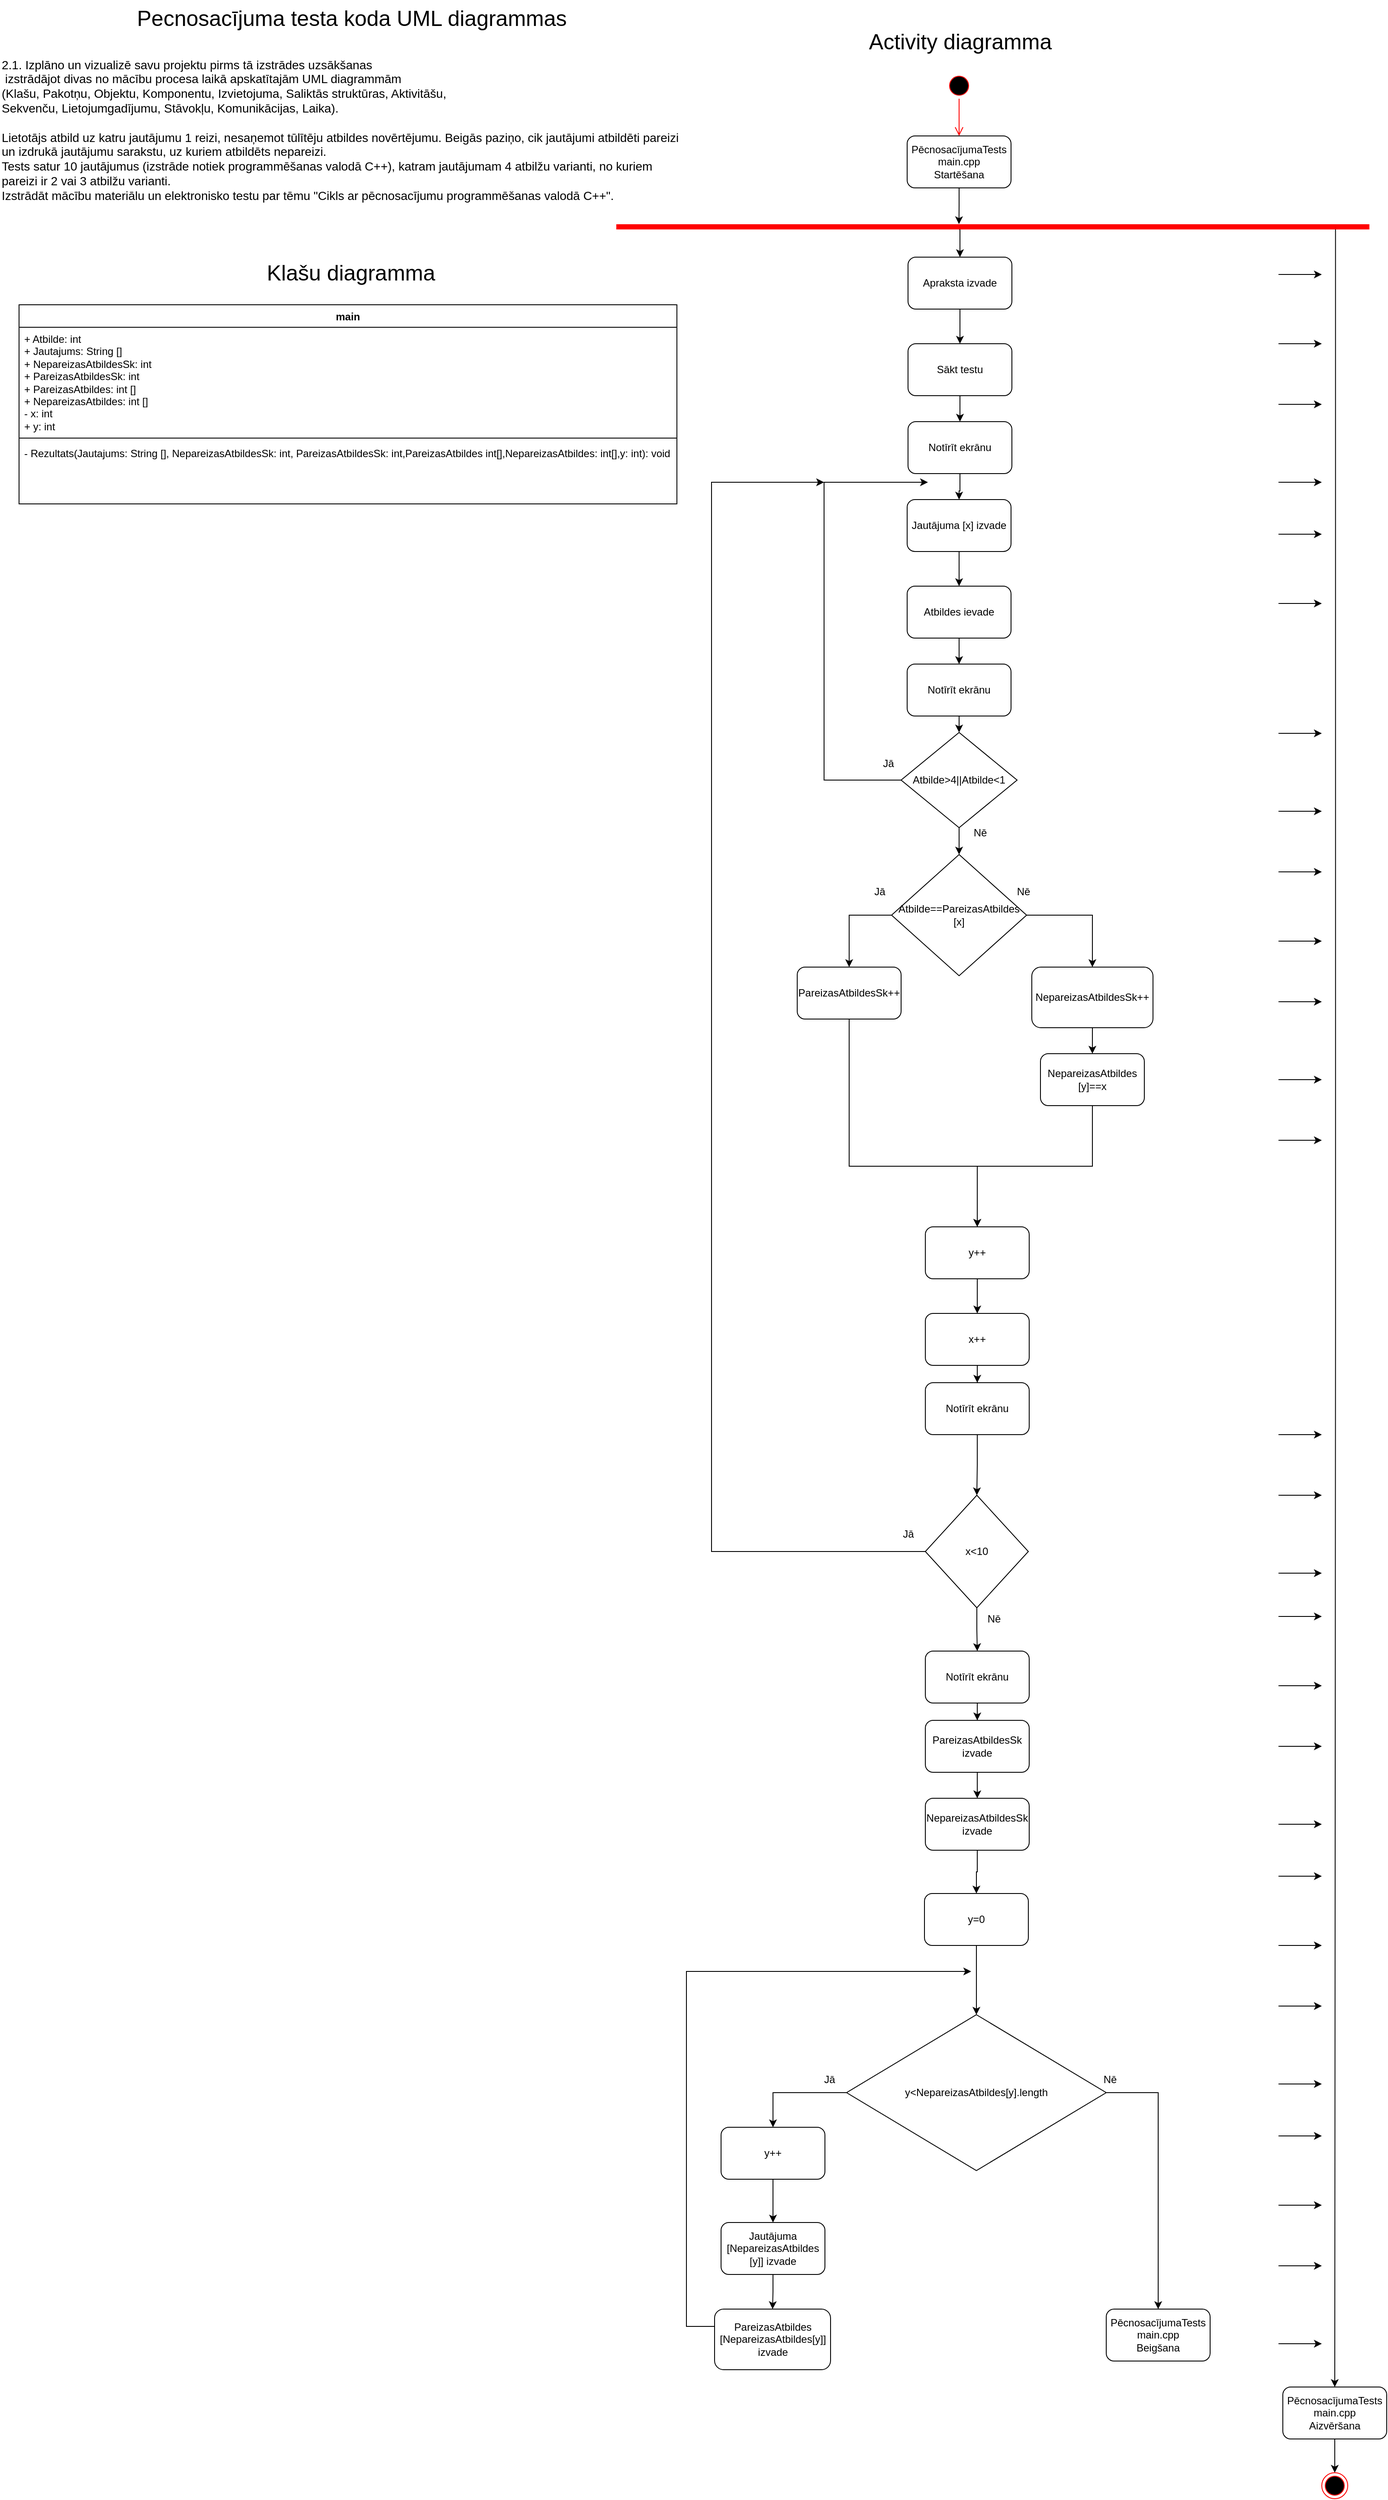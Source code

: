 <mxfile version="21.3.8" type="device">
  <diagram name="Page-1" id="2eoWKdK1u0_-MyD_fxD5">
    <mxGraphModel dx="1046" dy="865" grid="1" gridSize="10" guides="1" tooltips="1" connect="1" arrows="1" fold="1" page="1" pageScale="1" pageWidth="827" pageHeight="1169" math="0" shadow="0">
      <root>
        <mxCell id="0" />
        <mxCell id="1" parent="0" />
        <mxCell id="gDdEkOJ7wqpKF4ZCGXuV-1" value="&lt;font style=&quot;font-size: 25px;&quot;&gt;Pecnosacījuma testa koda UML diagrammas&lt;/font&gt;" style="text;html=1;align=center;verticalAlign=middle;resizable=0;points=[];autosize=1;strokeColor=none;fillColor=none;" parent="1" vertex="1">
          <mxGeometry x="154" y="13" width="520" height="40" as="geometry" />
        </mxCell>
        <mxCell id="gDdEkOJ7wqpKF4ZCGXuV-8" value="&lt;font style=&quot;font-size: 14px;&quot;&gt;2.1. Izplāno un vizualizē savu projektu pirms tā izstrādes uzsākšanas&lt;br&gt;&amp;nbsp;izstrādājot divas no mācību procesa laikā apskatītajām UML diagrammām &lt;br&gt;&lt;/font&gt;&lt;div style=&quot;font-size: 14px;&quot;&gt;&lt;span style=&quot;background-color: initial;&quot;&gt;&lt;font style=&quot;font-size: 14px;&quot;&gt;(Klašu, Pakotņu, Objektu, Komponentu, Izvietojuma, Saliktās struktūras, Aktivitāšu,&lt;/font&gt;&lt;/span&gt;&lt;/div&gt;&lt;font style=&quot;font-size: 14px;&quot;&gt;&lt;font style=&quot;font-size: 14px;&quot;&gt;Sekvenču, Lietojumgadījumu, Stāvokļu, Komunikācijas, Laika).&lt;br&gt;&lt;/font&gt;&lt;span style=&quot;font-variant-numeric: normal; font-variant-east-asian: normal; font-variant-alternates: normal; vertical-align: baseline;&quot;&gt;&lt;br&gt;Lietotājs atbild uz katru jautājumu 1 reizi, nesaņemot tūlītēju atbildes novērtējumu. Beigās paziņo, cik jautājumi atbildēti pareizi &lt;br&gt;un izdrukā jautājumu sarakstu, uz kuriem atbildēts nepareizi.&lt;br&gt;&lt;/span&gt;&lt;span style=&quot;font-variant-numeric: normal; font-variant-east-asian: normal; font-variant-alternates: normal; vertical-align: baseline;&quot;&gt;Tests satur 10 jautājumus (&lt;/span&gt;&lt;span style=&quot;font-variant-numeric: normal; font-variant-east-asian: normal; font-variant-alternates: normal; vertical-align: baseline;&quot;&gt;izstrāde notiek programmēšanas valodā C++&lt;/span&gt;&lt;span style=&quot;font-variant-numeric: normal; font-variant-east-asian: normal; font-variant-alternates: normal; vertical-align: baseline;&quot;&gt;), katram jautājumam 4 atbilžu varianti, no kuriem&lt;br&gt;pareizi ir 2 vai 3 atbilžu varianti.&lt;br&gt;&lt;/span&gt;&lt;span style=&quot;font-variant-numeric: normal; font-variant-east-asian: normal; font-variant-alternates: normal; vertical-align: baseline;&quot;&gt;Izstrādāt mācību materiālu un elektronisko testu par tēmu &lt;/span&gt;&lt;span style=&quot;font-variant-numeric: normal; font-variant-east-asian: normal; font-variant-alternates: normal; vertical-align: baseline;&quot;&gt;&quot;Cikls ar pēcnosacījumu programmēšanas valodā C++&quot;&lt;/span&gt;&lt;span style=&quot;font-variant-numeric: normal; font-variant-east-asian: normal; font-variant-alternates: normal; vertical-align: baseline;&quot;&gt;.&lt;/span&gt;&lt;font style=&quot;font-size: 14px;&quot;&gt;&lt;p style=&quot;&quot;&gt;&lt;/p&gt;&lt;span style=&quot;&quot; id=&quot;docs-internal-guid-f3b31d3f-7fff-7fa1-d7c9-b5822b966a4c&quot;&gt;&lt;/span&gt;&lt;/font&gt;&lt;/font&gt;" style="text;html=1;align=left;verticalAlign=middle;resizable=0;points=[];autosize=1;strokeColor=none;fillColor=none;" parent="1" vertex="1">
          <mxGeometry x="8" y="70" width="810" height="200" as="geometry" />
        </mxCell>
        <mxCell id="EPJfToF9s4aTxL4ATbzc-3" value="main" style="swimlane;fontStyle=1;align=center;verticalAlign=top;childLayout=stackLayout;horizontal=1;startSize=26;horizontalStack=0;resizeParent=1;resizeParentMax=0;resizeLast=0;collapsible=1;marginBottom=0;whiteSpace=wrap;html=1;" parent="1" vertex="1">
          <mxGeometry x="30" y="364.95" width="760" height="230" as="geometry" />
        </mxCell>
        <mxCell id="EPJfToF9s4aTxL4ATbzc-4" value="+ Atbilde: int&lt;br&gt;+ Jautajums: String []&lt;br&gt;+ NepareizasAtbildesSk: int&lt;br&gt;+ PareizasAtbildesSk: int&lt;br&gt;+ PareizasAtbildes: int []&lt;br&gt;+ NepareizasAtbildes: int []&lt;br&gt;- x: int&lt;br&gt;+ y: int" style="text;strokeColor=none;fillColor=none;align=left;verticalAlign=top;spacingLeft=4;spacingRight=4;overflow=hidden;rotatable=0;points=[[0,0.5],[1,0.5]];portConstraint=eastwest;whiteSpace=wrap;html=1;" parent="EPJfToF9s4aTxL4ATbzc-3" vertex="1">
          <mxGeometry y="26" width="760" height="124" as="geometry" />
        </mxCell>
        <mxCell id="EPJfToF9s4aTxL4ATbzc-5" value="" style="line;strokeWidth=1;fillColor=none;align=left;verticalAlign=middle;spacingTop=-1;spacingLeft=3;spacingRight=3;rotatable=0;labelPosition=right;points=[];portConstraint=eastwest;strokeColor=inherit;" parent="EPJfToF9s4aTxL4ATbzc-3" vertex="1">
          <mxGeometry y="150" width="760" height="8" as="geometry" />
        </mxCell>
        <mxCell id="EPJfToF9s4aTxL4ATbzc-6" value="- Rezultats(Jautajums: String [], NepareizasAtbildesSk: int, PareizasAtbildesSk: int,PareizasAtbildes int[],NepareizasAtbildes: int[],y: int): void" style="text;strokeColor=none;fillColor=none;align=left;verticalAlign=top;spacingLeft=4;spacingRight=4;overflow=hidden;rotatable=0;points=[[0,0.5],[1,0.5]];portConstraint=eastwest;whiteSpace=wrap;html=1;" parent="EPJfToF9s4aTxL4ATbzc-3" vertex="1">
          <mxGeometry y="158" width="760" height="72" as="geometry" />
        </mxCell>
        <mxCell id="EPJfToF9s4aTxL4ATbzc-15" value="" style="ellipse;html=1;shape=startState;fillColor=#000000;strokeColor=#ff0000;" parent="1" vertex="1">
          <mxGeometry x="1101" y="97.05" width="30" height="30" as="geometry" />
        </mxCell>
        <mxCell id="EPJfToF9s4aTxL4ATbzc-16" value="" style="edgeStyle=orthogonalEdgeStyle;html=1;verticalAlign=bottom;endArrow=open;endSize=8;strokeColor=#ff0000;rounded=0;entryX=0.5;entryY=0;entryDx=0;entryDy=0;" parent="1" source="EPJfToF9s4aTxL4ATbzc-15" target="EPJfToF9s4aTxL4ATbzc-19" edge="1">
          <mxGeometry relative="1" as="geometry">
            <mxPoint x="1116" y="170" as="targetPoint" />
            <Array as="points" />
          </mxGeometry>
        </mxCell>
        <mxCell id="68vHjh__lF7inWfUQHhF-6" style="edgeStyle=orthogonalEdgeStyle;rounded=0;orthogonalLoop=1;jettySize=auto;html=1;entryX=0.5;entryY=0;entryDx=0;entryDy=0;exitX=0.955;exitY=0.723;exitDx=0;exitDy=0;exitPerimeter=0;" parent="1" source="EPJfToF9s4aTxL4ATbzc-17" target="68vHjh__lF7inWfUQHhF-3" edge="1">
          <mxGeometry relative="1" as="geometry" />
        </mxCell>
        <mxCell id="68vHjh__lF7inWfUQHhF-13" style="edgeStyle=orthogonalEdgeStyle;rounded=0;orthogonalLoop=1;jettySize=auto;html=1;exitX=0.455;exitY=0.778;exitDx=0;exitDy=0;exitPerimeter=0;entryX=0.5;entryY=0;entryDx=0;entryDy=0;" parent="1" source="EPJfToF9s4aTxL4ATbzc-17" target="68vHjh__lF7inWfUQHhF-38" edge="1">
          <mxGeometry relative="1" as="geometry">
            <mxPoint x="1114" y="320" as="targetPoint" />
          </mxGeometry>
        </mxCell>
        <mxCell id="EPJfToF9s4aTxL4ATbzc-17" value="" style="shape=line;html=1;strokeWidth=6;strokeColor=#ff0000;" parent="1" vertex="1">
          <mxGeometry x="720" y="270" width="870" height="10" as="geometry" />
        </mxCell>
        <mxCell id="EPJfToF9s4aTxL4ATbzc-20" style="edgeStyle=orthogonalEdgeStyle;rounded=0;orthogonalLoop=1;jettySize=auto;html=1;entryX=0.455;entryY=0.19;entryDx=0;entryDy=0;entryPerimeter=0;" parent="1" source="EPJfToF9s4aTxL4ATbzc-19" target="EPJfToF9s4aTxL4ATbzc-17" edge="1">
          <mxGeometry relative="1" as="geometry" />
        </mxCell>
        <mxCell id="EPJfToF9s4aTxL4ATbzc-19" value="PēcnosacījumaTests main.cpp &lt;br&gt;Startēšana" style="rounded=1;whiteSpace=wrap;html=1;" parent="1" vertex="1">
          <mxGeometry x="1056" y="170" width="120" height="60" as="geometry" />
        </mxCell>
        <mxCell id="68vHjh__lF7inWfUQHhF-5" style="edgeStyle=orthogonalEdgeStyle;rounded=0;orthogonalLoop=1;jettySize=auto;html=1;entryX=0.5;entryY=0;entryDx=0;entryDy=0;" parent="1" source="68vHjh__lF7inWfUQHhF-3" target="68vHjh__lF7inWfUQHhF-4" edge="1">
          <mxGeometry relative="1" as="geometry" />
        </mxCell>
        <mxCell id="68vHjh__lF7inWfUQHhF-3" value="PēcnosacījumaTests main.cpp &lt;br&gt;Aizvēršana" style="rounded=1;whiteSpace=wrap;html=1;" parent="1" vertex="1">
          <mxGeometry x="1490" y="2770" width="120" height="60" as="geometry" />
        </mxCell>
        <mxCell id="68vHjh__lF7inWfUQHhF-4" value="" style="ellipse;html=1;shape=endState;fillColor=#000000;strokeColor=#ff0000;" parent="1" vertex="1">
          <mxGeometry x="1535" y="2869" width="30" height="30" as="geometry" />
        </mxCell>
        <mxCell id="68vHjh__lF7inWfUQHhF-8" value="" style="endArrow=classic;html=1;rounded=0;" parent="1" edge="1">
          <mxGeometry width="50" height="50" relative="1" as="geometry">
            <mxPoint x="1485" y="330" as="sourcePoint" />
            <mxPoint x="1535" y="330" as="targetPoint" />
          </mxGeometry>
        </mxCell>
        <mxCell id="68vHjh__lF7inWfUQHhF-9" value="" style="endArrow=classic;html=1;rounded=0;" parent="1" edge="1">
          <mxGeometry width="50" height="50" relative="1" as="geometry">
            <mxPoint x="1485" y="410" as="sourcePoint" />
            <mxPoint x="1535" y="410" as="targetPoint" />
          </mxGeometry>
        </mxCell>
        <mxCell id="68vHjh__lF7inWfUQHhF-10" value="" style="endArrow=classic;html=1;rounded=0;" parent="1" edge="1">
          <mxGeometry width="50" height="50" relative="1" as="geometry">
            <mxPoint x="1485" y="480" as="sourcePoint" />
            <mxPoint x="1535" y="480" as="targetPoint" />
          </mxGeometry>
        </mxCell>
        <mxCell id="68vHjh__lF7inWfUQHhF-11" value="" style="endArrow=classic;html=1;rounded=0;" parent="1" edge="1">
          <mxGeometry width="50" height="50" relative="1" as="geometry">
            <mxPoint x="1485" y="570" as="sourcePoint" />
            <mxPoint x="1535" y="570" as="targetPoint" />
          </mxGeometry>
        </mxCell>
        <mxCell id="68vHjh__lF7inWfUQHhF-41" style="edgeStyle=orthogonalEdgeStyle;rounded=0;orthogonalLoop=1;jettySize=auto;html=1;" parent="1" source="68vHjh__lF7inWfUQHhF-12" target="68vHjh__lF7inWfUQHhF-40" edge="1">
          <mxGeometry relative="1" as="geometry" />
        </mxCell>
        <mxCell id="68vHjh__lF7inWfUQHhF-12" value="Sākt testu" style="rounded=1;whiteSpace=wrap;html=1;" parent="1" vertex="1">
          <mxGeometry x="1057" y="410" width="120" height="60" as="geometry" />
        </mxCell>
        <mxCell id="68vHjh__lF7inWfUQHhF-17" style="edgeStyle=orthogonalEdgeStyle;rounded=0;orthogonalLoop=1;jettySize=auto;html=1;entryX=0.5;entryY=0;entryDx=0;entryDy=0;" parent="1" source="68vHjh__lF7inWfUQHhF-14" target="68vHjh__lF7inWfUQHhF-16" edge="1">
          <mxGeometry relative="1" as="geometry" />
        </mxCell>
        <mxCell id="68vHjh__lF7inWfUQHhF-14" value="Jautājuma [x] izvade" style="whiteSpace=wrap;html=1;rounded=1;" parent="1" vertex="1">
          <mxGeometry x="1056" y="590" width="120" height="60" as="geometry" />
        </mxCell>
        <mxCell id="68vHjh__lF7inWfUQHhF-21" style="edgeStyle=orthogonalEdgeStyle;rounded=0;orthogonalLoop=1;jettySize=auto;html=1;entryX=0.5;entryY=0;entryDx=0;entryDy=0;exitX=0.5;exitY=1;exitDx=0;exitDy=0;" parent="1" source="68vHjh__lF7inWfUQHhF-23" target="68vHjh__lF7inWfUQHhF-20" edge="1">
          <mxGeometry relative="1" as="geometry">
            <mxPoint x="1116" y="830" as="sourcePoint" />
          </mxGeometry>
        </mxCell>
        <mxCell id="eHMbyjed8G5ArMPSt3wc-4" style="edgeStyle=orthogonalEdgeStyle;rounded=0;orthogonalLoop=1;jettySize=auto;html=1;entryX=0.5;entryY=0;entryDx=0;entryDy=0;" edge="1" parent="1" source="68vHjh__lF7inWfUQHhF-16" target="68vHjh__lF7inWfUQHhF-23">
          <mxGeometry relative="1" as="geometry" />
        </mxCell>
        <mxCell id="68vHjh__lF7inWfUQHhF-16" value="Atbildes ievade" style="rounded=1;whiteSpace=wrap;html=1;" parent="1" vertex="1">
          <mxGeometry x="1056" y="690" width="120" height="60" as="geometry" />
        </mxCell>
        <mxCell id="68vHjh__lF7inWfUQHhF-22" style="edgeStyle=orthogonalEdgeStyle;rounded=0;orthogonalLoop=1;jettySize=auto;html=1;exitX=0;exitY=0.5;exitDx=0;exitDy=0;" parent="1" source="68vHjh__lF7inWfUQHhF-20" edge="1">
          <mxGeometry relative="1" as="geometry">
            <mxPoint x="1080" y="570" as="targetPoint" />
            <Array as="points">
              <mxPoint x="960" y="914" />
              <mxPoint x="960" y="570" />
            </Array>
          </mxGeometry>
        </mxCell>
        <mxCell id="68vHjh__lF7inWfUQHhF-27" style="edgeStyle=orthogonalEdgeStyle;rounded=0;orthogonalLoop=1;jettySize=auto;html=1;entryX=0.5;entryY=0;entryDx=0;entryDy=0;" parent="1" source="68vHjh__lF7inWfUQHhF-20" target="68vHjh__lF7inWfUQHhF-26" edge="1">
          <mxGeometry relative="1" as="geometry" />
        </mxCell>
        <mxCell id="68vHjh__lF7inWfUQHhF-20" value="Atbilde&amp;gt;4||Atbilde&amp;lt;1" style="rhombus;whiteSpace=wrap;html=1;" parent="1" vertex="1">
          <mxGeometry x="1049" y="859" width="134" height="110" as="geometry" />
        </mxCell>
        <mxCell id="68vHjh__lF7inWfUQHhF-23" value="Notīrīt ekrānu" style="rounded=1;whiteSpace=wrap;html=1;" parent="1" vertex="1">
          <mxGeometry x="1056" y="780" width="120" height="60" as="geometry" />
        </mxCell>
        <mxCell id="68vHjh__lF7inWfUQHhF-28" style="edgeStyle=orthogonalEdgeStyle;rounded=0;orthogonalLoop=1;jettySize=auto;html=1;exitX=0;exitY=0.5;exitDx=0;exitDy=0;" parent="1" source="68vHjh__lF7inWfUQHhF-26" target="68vHjh__lF7inWfUQHhF-29" edge="1">
          <mxGeometry relative="1" as="geometry">
            <mxPoint x="980" y="1140" as="targetPoint" />
          </mxGeometry>
        </mxCell>
        <mxCell id="68vHjh__lF7inWfUQHhF-34" style="edgeStyle=orthogonalEdgeStyle;rounded=0;orthogonalLoop=1;jettySize=auto;html=1;entryX=0.5;entryY=0;entryDx=0;entryDy=0;exitX=1;exitY=0.5;exitDx=0;exitDy=0;" parent="1" source="68vHjh__lF7inWfUQHhF-26" target="68vHjh__lF7inWfUQHhF-65" edge="1">
          <mxGeometry relative="1" as="geometry" />
        </mxCell>
        <mxCell id="68vHjh__lF7inWfUQHhF-26" value="Atbilde==PareizasAtbildes [x]" style="rhombus;whiteSpace=wrap;html=1;" parent="1" vertex="1">
          <mxGeometry x="1038" y="1000" width="156" height="140" as="geometry" />
        </mxCell>
        <mxCell id="68vHjh__lF7inWfUQHhF-47" style="edgeStyle=orthogonalEdgeStyle;rounded=0;orthogonalLoop=1;jettySize=auto;html=1;entryX=0.5;entryY=0;entryDx=0;entryDy=0;" parent="1" source="68vHjh__lF7inWfUQHhF-29" target="68vHjh__lF7inWfUQHhF-74" edge="1">
          <mxGeometry relative="1" as="geometry">
            <mxPoint x="1030" y="1400" as="targetPoint" />
            <Array as="points">
              <mxPoint x="989" y="1360" />
              <mxPoint x="1137" y="1360" />
            </Array>
          </mxGeometry>
        </mxCell>
        <mxCell id="68vHjh__lF7inWfUQHhF-29" value="PareizasAtbildesSk++" style="rounded=1;whiteSpace=wrap;html=1;" parent="1" vertex="1">
          <mxGeometry x="929" y="1130" width="120" height="60" as="geometry" />
        </mxCell>
        <mxCell id="68vHjh__lF7inWfUQHhF-30" value="Jā" style="text;html=1;align=center;verticalAlign=middle;resizable=0;points=[];autosize=1;strokeColor=none;fillColor=none;" parent="1" vertex="1">
          <mxGeometry x="1014" y="880" width="40" height="30" as="geometry" />
        </mxCell>
        <mxCell id="68vHjh__lF7inWfUQHhF-31" value="Nē" style="text;html=1;align=center;verticalAlign=middle;resizable=0;points=[];autosize=1;strokeColor=none;fillColor=none;" parent="1" vertex="1">
          <mxGeometry x="1120" y="960" width="40" height="30" as="geometry" />
        </mxCell>
        <mxCell id="68vHjh__lF7inWfUQHhF-32" value="Jā" style="text;html=1;align=center;verticalAlign=middle;resizable=0;points=[];autosize=1;strokeColor=none;fillColor=none;" parent="1" vertex="1">
          <mxGeometry x="1004" y="1028" width="40" height="30" as="geometry" />
        </mxCell>
        <mxCell id="68vHjh__lF7inWfUQHhF-33" value="NepareizasAtbildes [y]==x" style="rounded=1;whiteSpace=wrap;html=1;" parent="1" vertex="1">
          <mxGeometry x="1210" y="1230" width="120" height="60" as="geometry" />
        </mxCell>
        <mxCell id="68vHjh__lF7inWfUQHhF-35" value="Nē" style="text;html=1;align=center;verticalAlign=middle;resizable=0;points=[];autosize=1;strokeColor=none;fillColor=none;" parent="1" vertex="1">
          <mxGeometry x="1170" y="1028" width="40" height="30" as="geometry" />
        </mxCell>
        <mxCell id="68vHjh__lF7inWfUQHhF-46" style="edgeStyle=orthogonalEdgeStyle;rounded=0;orthogonalLoop=1;jettySize=auto;html=1;exitX=0.5;exitY=1;exitDx=0;exitDy=0;entryX=0.5;entryY=0;entryDx=0;entryDy=0;" parent="1" source="68vHjh__lF7inWfUQHhF-33" target="68vHjh__lF7inWfUQHhF-74" edge="1">
          <mxGeometry relative="1" as="geometry">
            <mxPoint x="1270" y="1410" as="sourcePoint" />
            <mxPoint x="1260" y="1400" as="targetPoint" />
            <Array as="points">
              <mxPoint x="1270" y="1360" />
              <mxPoint x="1137" y="1360" />
            </Array>
          </mxGeometry>
        </mxCell>
        <mxCell id="68vHjh__lF7inWfUQHhF-39" style="edgeStyle=orthogonalEdgeStyle;rounded=0;orthogonalLoop=1;jettySize=auto;html=1;entryX=0.5;entryY=0;entryDx=0;entryDy=0;" parent="1" source="68vHjh__lF7inWfUQHhF-38" target="68vHjh__lF7inWfUQHhF-12" edge="1">
          <mxGeometry relative="1" as="geometry" />
        </mxCell>
        <mxCell id="68vHjh__lF7inWfUQHhF-38" value="Apraksta izvade" style="rounded=1;whiteSpace=wrap;html=1;" parent="1" vertex="1">
          <mxGeometry x="1057" y="310" width="120" height="60" as="geometry" />
        </mxCell>
        <mxCell id="68vHjh__lF7inWfUQHhF-42" style="edgeStyle=orthogonalEdgeStyle;rounded=0;orthogonalLoop=1;jettySize=auto;html=1;entryX=0.5;entryY=0;entryDx=0;entryDy=0;" parent="1" source="68vHjh__lF7inWfUQHhF-40" target="68vHjh__lF7inWfUQHhF-14" edge="1">
          <mxGeometry relative="1" as="geometry" />
        </mxCell>
        <mxCell id="68vHjh__lF7inWfUQHhF-40" value="Notīrīt ekrānu" style="rounded=1;whiteSpace=wrap;html=1;" parent="1" vertex="1">
          <mxGeometry x="1057" y="500" width="120" height="60" as="geometry" />
        </mxCell>
        <mxCell id="68vHjh__lF7inWfUQHhF-43" value="&lt;font style=&quot;font-size: 25px;&quot;&gt;Klašu diagramma&lt;/font&gt;" style="text;html=1;align=center;verticalAlign=middle;resizable=0;points=[];autosize=1;strokeColor=none;fillColor=none;" parent="1" vertex="1">
          <mxGeometry x="303" y="307.0" width="220" height="40" as="geometry" />
        </mxCell>
        <mxCell id="68vHjh__lF7inWfUQHhF-44" value="&lt;font style=&quot;font-size: 25px;&quot;&gt;Activity diagramma&lt;/font&gt;" style="text;html=1;align=center;verticalAlign=middle;resizable=0;points=[];autosize=1;strokeColor=none;fillColor=none;" parent="1" vertex="1">
          <mxGeometry x="1002" y="40" width="230" height="40" as="geometry" />
        </mxCell>
        <mxCell id="68vHjh__lF7inWfUQHhF-54" style="edgeStyle=orthogonalEdgeStyle;rounded=0;orthogonalLoop=1;jettySize=auto;html=1;exitX=0;exitY=0.5;exitDx=0;exitDy=0;" parent="1" source="68vHjh__lF7inWfUQHhF-48" edge="1">
          <mxGeometry relative="1" as="geometry">
            <mxPoint x="960" y="570" as="targetPoint" />
            <Array as="points">
              <mxPoint x="830" y="1805" />
              <mxPoint x="830" y="570" />
            </Array>
          </mxGeometry>
        </mxCell>
        <mxCell id="68vHjh__lF7inWfUQHhF-58" style="edgeStyle=orthogonalEdgeStyle;rounded=0;orthogonalLoop=1;jettySize=auto;html=1;entryX=0.5;entryY=0;entryDx=0;entryDy=0;" parent="1" source="68vHjh__lF7inWfUQHhF-48" target="68vHjh__lF7inWfUQHhF-60" edge="1">
          <mxGeometry relative="1" as="geometry">
            <mxPoint x="1136.5" y="1940" as="targetPoint" />
          </mxGeometry>
        </mxCell>
        <mxCell id="68vHjh__lF7inWfUQHhF-48" value="x&amp;lt;10" style="rhombus;whiteSpace=wrap;html=1;" parent="1" vertex="1">
          <mxGeometry x="1077" y="1740" width="119" height="130" as="geometry" />
        </mxCell>
        <mxCell id="68vHjh__lF7inWfUQHhF-52" style="edgeStyle=orthogonalEdgeStyle;rounded=0;orthogonalLoop=1;jettySize=auto;html=1;entryX=0.5;entryY=0;entryDx=0;entryDy=0;" parent="1" source="68vHjh__lF7inWfUQHhF-50" target="68vHjh__lF7inWfUQHhF-51" edge="1">
          <mxGeometry relative="1" as="geometry" />
        </mxCell>
        <mxCell id="68vHjh__lF7inWfUQHhF-50" value="x++" style="rounded=1;whiteSpace=wrap;html=1;" parent="1" vertex="1">
          <mxGeometry x="1077" y="1530" width="120" height="60" as="geometry" />
        </mxCell>
        <mxCell id="eHMbyjed8G5ArMPSt3wc-2" style="edgeStyle=orthogonalEdgeStyle;rounded=0;orthogonalLoop=1;jettySize=auto;html=1;entryX=0.5;entryY=0;entryDx=0;entryDy=0;" edge="1" parent="1" source="68vHjh__lF7inWfUQHhF-51" target="68vHjh__lF7inWfUQHhF-48">
          <mxGeometry relative="1" as="geometry" />
        </mxCell>
        <mxCell id="68vHjh__lF7inWfUQHhF-51" value="Notīrīt ekrānu" style="rounded=1;whiteSpace=wrap;html=1;" parent="1" vertex="1">
          <mxGeometry x="1077" y="1610" width="120" height="60" as="geometry" />
        </mxCell>
        <mxCell id="68vHjh__lF7inWfUQHhF-55" value="Jā" style="text;html=1;align=center;verticalAlign=middle;resizable=0;points=[];autosize=1;strokeColor=none;fillColor=none;" parent="1" vertex="1">
          <mxGeometry x="1037" y="1770" width="40" height="30" as="geometry" />
        </mxCell>
        <mxCell id="68vHjh__lF7inWfUQHhF-59" value="Nē" style="text;html=1;align=center;verticalAlign=middle;resizable=0;points=[];autosize=1;strokeColor=none;fillColor=none;" parent="1" vertex="1">
          <mxGeometry x="1136" y="1868" width="40" height="30" as="geometry" />
        </mxCell>
        <mxCell id="68vHjh__lF7inWfUQHhF-67" style="edgeStyle=orthogonalEdgeStyle;rounded=0;orthogonalLoop=1;jettySize=auto;html=1;entryX=0.5;entryY=0;entryDx=0;entryDy=0;" parent="1" source="68vHjh__lF7inWfUQHhF-60" target="68vHjh__lF7inWfUQHhF-63" edge="1">
          <mxGeometry relative="1" as="geometry" />
        </mxCell>
        <mxCell id="68vHjh__lF7inWfUQHhF-60" value="Notīrīt ekrānu" style="rounded=1;whiteSpace=wrap;html=1;" parent="1" vertex="1">
          <mxGeometry x="1077" y="1920" width="120" height="60" as="geometry" />
        </mxCell>
        <mxCell id="68vHjh__lF7inWfUQHhF-71" style="edgeStyle=orthogonalEdgeStyle;rounded=0;orthogonalLoop=1;jettySize=auto;html=1;" parent="1" source="68vHjh__lF7inWfUQHhF-62" target="68vHjh__lF7inWfUQHhF-72" edge="1">
          <mxGeometry relative="1" as="geometry">
            <mxPoint x="901.01" y="2690" as="targetPoint" />
          </mxGeometry>
        </mxCell>
        <mxCell id="68vHjh__lF7inWfUQHhF-62" value="Jautājuma [NepareizasAtbildes [y]] izvade" style="rounded=1;whiteSpace=wrap;html=1;" parent="1" vertex="1">
          <mxGeometry x="841.01" y="2580" width="120" height="60" as="geometry" />
        </mxCell>
        <mxCell id="68vHjh__lF7inWfUQHhF-69" style="edgeStyle=orthogonalEdgeStyle;rounded=0;orthogonalLoop=1;jettySize=auto;html=1;entryX=0.5;entryY=0;entryDx=0;entryDy=0;" parent="1" source="68vHjh__lF7inWfUQHhF-63" target="68vHjh__lF7inWfUQHhF-64" edge="1">
          <mxGeometry relative="1" as="geometry" />
        </mxCell>
        <mxCell id="68vHjh__lF7inWfUQHhF-63" value="PareizasAtbildesSk izvade" style="rounded=1;whiteSpace=wrap;html=1;" parent="1" vertex="1">
          <mxGeometry x="1077" y="2000" width="120" height="60" as="geometry" />
        </mxCell>
        <mxCell id="68vHjh__lF7inWfUQHhF-70" style="edgeStyle=orthogonalEdgeStyle;rounded=0;orthogonalLoop=1;jettySize=auto;html=1;entryX=0.5;entryY=0;entryDx=0;entryDy=0;exitX=0.5;exitY=1;exitDx=0;exitDy=0;" parent="1" source="68vHjh__lF7inWfUQHhF-81" target="68vHjh__lF7inWfUQHhF-77" edge="1">
          <mxGeometry relative="1" as="geometry">
            <mxPoint x="1117.51" y="2310" as="sourcePoint" />
          </mxGeometry>
        </mxCell>
        <mxCell id="68vHjh__lF7inWfUQHhF-82" style="edgeStyle=orthogonalEdgeStyle;rounded=0;orthogonalLoop=1;jettySize=auto;html=1;entryX=0.5;entryY=0;entryDx=0;entryDy=0;" parent="1" source="68vHjh__lF7inWfUQHhF-64" target="68vHjh__lF7inWfUQHhF-81" edge="1">
          <mxGeometry relative="1" as="geometry" />
        </mxCell>
        <mxCell id="68vHjh__lF7inWfUQHhF-64" value="NepareizasAtbildesSk&lt;br&gt;izvade" style="rounded=1;whiteSpace=wrap;html=1;" parent="1" vertex="1">
          <mxGeometry x="1077" y="2090" width="120" height="60" as="geometry" />
        </mxCell>
        <mxCell id="68vHjh__lF7inWfUQHhF-68" style="edgeStyle=orthogonalEdgeStyle;rounded=0;orthogonalLoop=1;jettySize=auto;html=1;entryX=0.5;entryY=0;entryDx=0;entryDy=0;" parent="1" source="68vHjh__lF7inWfUQHhF-65" target="68vHjh__lF7inWfUQHhF-33" edge="1">
          <mxGeometry relative="1" as="geometry" />
        </mxCell>
        <mxCell id="68vHjh__lF7inWfUQHhF-65" value="NepareizasAtbildesSk++" style="rounded=1;whiteSpace=wrap;html=1;" parent="1" vertex="1">
          <mxGeometry x="1200" y="1130" width="140" height="70" as="geometry" />
        </mxCell>
        <mxCell id="68vHjh__lF7inWfUQHhF-79" style="edgeStyle=orthogonalEdgeStyle;rounded=0;orthogonalLoop=1;jettySize=auto;html=1;" parent="1" source="68vHjh__lF7inWfUQHhF-72" edge="1">
          <mxGeometry relative="1" as="geometry">
            <mxPoint x="1130" y="2290" as="targetPoint" />
            <Array as="points">
              <mxPoint x="901" y="2700" />
              <mxPoint x="801" y="2700" />
              <mxPoint x="801" y="2290" />
            </Array>
          </mxGeometry>
        </mxCell>
        <mxCell id="68vHjh__lF7inWfUQHhF-72" value="PareizasAtbildes [NepareizasAtbildes[y]] izvade" style="rounded=1;whiteSpace=wrap;html=1;" parent="1" vertex="1">
          <mxGeometry x="833.51" y="2680" width="134" height="70" as="geometry" />
        </mxCell>
        <mxCell id="68vHjh__lF7inWfUQHhF-75" style="edgeStyle=orthogonalEdgeStyle;rounded=0;orthogonalLoop=1;jettySize=auto;html=1;entryX=0.5;entryY=0;entryDx=0;entryDy=0;" parent="1" source="68vHjh__lF7inWfUQHhF-74" target="68vHjh__lF7inWfUQHhF-50" edge="1">
          <mxGeometry relative="1" as="geometry" />
        </mxCell>
        <mxCell id="68vHjh__lF7inWfUQHhF-74" value="y++" style="rounded=1;whiteSpace=wrap;html=1;" parent="1" vertex="1">
          <mxGeometry x="1077" y="1430" width="120" height="60" as="geometry" />
        </mxCell>
        <mxCell id="68vHjh__lF7inWfUQHhF-78" style="edgeStyle=orthogonalEdgeStyle;rounded=0;orthogonalLoop=1;jettySize=auto;html=1;entryX=0.5;entryY=0;entryDx=0;entryDy=0;" parent="1" source="68vHjh__lF7inWfUQHhF-83" target="68vHjh__lF7inWfUQHhF-62" edge="1">
          <mxGeometry relative="1" as="geometry" />
        </mxCell>
        <mxCell id="68vHjh__lF7inWfUQHhF-86" style="edgeStyle=orthogonalEdgeStyle;rounded=0;orthogonalLoop=1;jettySize=auto;html=1;entryX=0.5;entryY=0;entryDx=0;entryDy=0;exitX=1;exitY=0.5;exitDx=0;exitDy=0;" parent="1" source="68vHjh__lF7inWfUQHhF-77" target="68vHjh__lF7inWfUQHhF-88" edge="1">
          <mxGeometry relative="1" as="geometry">
            <mxPoint x="1350" y="2660" as="targetPoint" />
          </mxGeometry>
        </mxCell>
        <mxCell id="68vHjh__lF7inWfUQHhF-77" value="y&amp;lt;NepareizasAtbildes[y].length" style="rhombus;whiteSpace=wrap;html=1;" parent="1" vertex="1">
          <mxGeometry x="986" y="2340" width="300" height="180" as="geometry" />
        </mxCell>
        <mxCell id="68vHjh__lF7inWfUQHhF-81" value="y=0" style="rounded=1;whiteSpace=wrap;html=1;" parent="1" vertex="1">
          <mxGeometry x="1076" y="2200" width="120" height="60" as="geometry" />
        </mxCell>
        <mxCell id="68vHjh__lF7inWfUQHhF-84" value="" style="edgeStyle=orthogonalEdgeStyle;rounded=0;orthogonalLoop=1;jettySize=auto;html=1;entryX=0.5;entryY=0;entryDx=0;entryDy=0;" parent="1" source="68vHjh__lF7inWfUQHhF-77" target="68vHjh__lF7inWfUQHhF-83" edge="1">
          <mxGeometry relative="1" as="geometry">
            <mxPoint x="986" y="2430" as="sourcePoint" />
            <mxPoint x="901" y="2580" as="targetPoint" />
          </mxGeometry>
        </mxCell>
        <mxCell id="68vHjh__lF7inWfUQHhF-83" value="y++" style="rounded=1;whiteSpace=wrap;html=1;" parent="1" vertex="1">
          <mxGeometry x="841.01" y="2470" width="120" height="60" as="geometry" />
        </mxCell>
        <mxCell id="68vHjh__lF7inWfUQHhF-85" value="Jā" style="text;html=1;align=center;verticalAlign=middle;resizable=0;points=[];autosize=1;strokeColor=none;fillColor=none;" parent="1" vertex="1">
          <mxGeometry x="946" y="2400" width="40" height="30" as="geometry" />
        </mxCell>
        <mxCell id="68vHjh__lF7inWfUQHhF-87" value="Nē" style="text;html=1;align=center;verticalAlign=middle;resizable=0;points=[];autosize=1;strokeColor=none;fillColor=none;" parent="1" vertex="1">
          <mxGeometry x="1270" y="2400" width="40" height="30" as="geometry" />
        </mxCell>
        <mxCell id="68vHjh__lF7inWfUQHhF-88" value="PēcnosacījumaTests&lt;br&gt;main.cpp&lt;br&gt;Beigšana" style="rounded=1;whiteSpace=wrap;html=1;" parent="1" vertex="1">
          <mxGeometry x="1286" y="2680" width="120" height="60" as="geometry" />
        </mxCell>
        <mxCell id="68vHjh__lF7inWfUQHhF-97" value="" style="endArrow=classic;html=1;rounded=0;" parent="1" edge="1">
          <mxGeometry width="50" height="50" relative="1" as="geometry">
            <mxPoint x="1485" y="630" as="sourcePoint" />
            <mxPoint x="1535" y="630" as="targetPoint" />
          </mxGeometry>
        </mxCell>
        <mxCell id="68vHjh__lF7inWfUQHhF-98" value="" style="endArrow=classic;html=1;rounded=0;" parent="1" edge="1">
          <mxGeometry width="50" height="50" relative="1" as="geometry">
            <mxPoint x="1485" y="710" as="sourcePoint" />
            <mxPoint x="1535" y="710" as="targetPoint" />
          </mxGeometry>
        </mxCell>
        <mxCell id="68vHjh__lF7inWfUQHhF-99" value="" style="endArrow=classic;html=1;rounded=0;" parent="1" edge="1">
          <mxGeometry width="50" height="50" relative="1" as="geometry">
            <mxPoint x="1485" y="860" as="sourcePoint" />
            <mxPoint x="1535" y="860" as="targetPoint" />
          </mxGeometry>
        </mxCell>
        <mxCell id="68vHjh__lF7inWfUQHhF-100" value="" style="endArrow=classic;html=1;rounded=0;" parent="1" edge="1">
          <mxGeometry width="50" height="50" relative="1" as="geometry">
            <mxPoint x="1485" y="950" as="sourcePoint" />
            <mxPoint x="1535" y="950" as="targetPoint" />
          </mxGeometry>
        </mxCell>
        <mxCell id="68vHjh__lF7inWfUQHhF-101" value="" style="endArrow=classic;html=1;rounded=0;" parent="1" edge="1">
          <mxGeometry width="50" height="50" relative="1" as="geometry">
            <mxPoint x="1485" y="1020" as="sourcePoint" />
            <mxPoint x="1535" y="1020" as="targetPoint" />
          </mxGeometry>
        </mxCell>
        <mxCell id="68vHjh__lF7inWfUQHhF-102" value="" style="endArrow=classic;html=1;rounded=0;" parent="1" edge="1">
          <mxGeometry width="50" height="50" relative="1" as="geometry">
            <mxPoint x="1485" y="1100" as="sourcePoint" />
            <mxPoint x="1535" y="1100" as="targetPoint" />
          </mxGeometry>
        </mxCell>
        <mxCell id="68vHjh__lF7inWfUQHhF-103" value="" style="endArrow=classic;html=1;rounded=0;" parent="1" edge="1">
          <mxGeometry width="50" height="50" relative="1" as="geometry">
            <mxPoint x="1485" y="1170" as="sourcePoint" />
            <mxPoint x="1535" y="1170" as="targetPoint" />
          </mxGeometry>
        </mxCell>
        <mxCell id="68vHjh__lF7inWfUQHhF-104" value="" style="endArrow=classic;html=1;rounded=0;" parent="1" edge="1">
          <mxGeometry width="50" height="50" relative="1" as="geometry">
            <mxPoint x="1485" y="1260" as="sourcePoint" />
            <mxPoint x="1535" y="1260" as="targetPoint" />
          </mxGeometry>
        </mxCell>
        <mxCell id="68vHjh__lF7inWfUQHhF-105" value="" style="endArrow=classic;html=1;rounded=0;" parent="1" edge="1">
          <mxGeometry width="50" height="50" relative="1" as="geometry">
            <mxPoint x="1485" y="1330" as="sourcePoint" />
            <mxPoint x="1535" y="1330" as="targetPoint" />
          </mxGeometry>
        </mxCell>
        <mxCell id="68vHjh__lF7inWfUQHhF-106" value="" style="endArrow=classic;html=1;rounded=0;" parent="1" edge="1">
          <mxGeometry width="50" height="50" relative="1" as="geometry">
            <mxPoint x="1485" y="1670" as="sourcePoint" />
            <mxPoint x="1535" y="1670" as="targetPoint" />
          </mxGeometry>
        </mxCell>
        <mxCell id="68vHjh__lF7inWfUQHhF-107" value="" style="endArrow=classic;html=1;rounded=0;" parent="1" edge="1">
          <mxGeometry width="50" height="50" relative="1" as="geometry">
            <mxPoint x="1485" y="1740" as="sourcePoint" />
            <mxPoint x="1535" y="1740" as="targetPoint" />
          </mxGeometry>
        </mxCell>
        <mxCell id="68vHjh__lF7inWfUQHhF-108" value="" style="endArrow=classic;html=1;rounded=0;" parent="1" edge="1">
          <mxGeometry width="50" height="50" relative="1" as="geometry">
            <mxPoint x="1485" y="1830" as="sourcePoint" />
            <mxPoint x="1535" y="1830" as="targetPoint" />
          </mxGeometry>
        </mxCell>
        <mxCell id="68vHjh__lF7inWfUQHhF-109" value="" style="endArrow=classic;html=1;rounded=0;" parent="1" edge="1">
          <mxGeometry width="50" height="50" relative="1" as="geometry">
            <mxPoint x="1485" y="1880" as="sourcePoint" />
            <mxPoint x="1535" y="1880" as="targetPoint" />
          </mxGeometry>
        </mxCell>
        <mxCell id="68vHjh__lF7inWfUQHhF-110" value="" style="endArrow=classic;html=1;rounded=0;" parent="1" edge="1">
          <mxGeometry width="50" height="50" relative="1" as="geometry">
            <mxPoint x="1485" y="1960" as="sourcePoint" />
            <mxPoint x="1535" y="1960" as="targetPoint" />
          </mxGeometry>
        </mxCell>
        <mxCell id="68vHjh__lF7inWfUQHhF-111" value="" style="endArrow=classic;html=1;rounded=0;" parent="1" edge="1">
          <mxGeometry width="50" height="50" relative="1" as="geometry">
            <mxPoint x="1485" y="2030" as="sourcePoint" />
            <mxPoint x="1535" y="2030" as="targetPoint" />
          </mxGeometry>
        </mxCell>
        <mxCell id="68vHjh__lF7inWfUQHhF-112" value="" style="endArrow=classic;html=1;rounded=0;" parent="1" edge="1">
          <mxGeometry width="50" height="50" relative="1" as="geometry">
            <mxPoint x="1485" y="2120" as="sourcePoint" />
            <mxPoint x="1535" y="2120" as="targetPoint" />
          </mxGeometry>
        </mxCell>
        <mxCell id="68vHjh__lF7inWfUQHhF-113" value="" style="endArrow=classic;html=1;rounded=0;" parent="1" edge="1">
          <mxGeometry width="50" height="50" relative="1" as="geometry">
            <mxPoint x="1485" y="2180" as="sourcePoint" />
            <mxPoint x="1535" y="2180" as="targetPoint" />
          </mxGeometry>
        </mxCell>
        <mxCell id="68vHjh__lF7inWfUQHhF-114" value="" style="endArrow=classic;html=1;rounded=0;" parent="1" edge="1">
          <mxGeometry width="50" height="50" relative="1" as="geometry">
            <mxPoint x="1485" y="2260" as="sourcePoint" />
            <mxPoint x="1535" y="2260" as="targetPoint" />
          </mxGeometry>
        </mxCell>
        <mxCell id="68vHjh__lF7inWfUQHhF-115" value="" style="endArrow=classic;html=1;rounded=0;" parent="1" edge="1">
          <mxGeometry width="50" height="50" relative="1" as="geometry">
            <mxPoint x="1485" y="2330" as="sourcePoint" />
            <mxPoint x="1535" y="2330" as="targetPoint" />
          </mxGeometry>
        </mxCell>
        <mxCell id="68vHjh__lF7inWfUQHhF-116" value="" style="endArrow=classic;html=1;rounded=0;" parent="1" edge="1">
          <mxGeometry width="50" height="50" relative="1" as="geometry">
            <mxPoint x="1485" y="2420" as="sourcePoint" />
            <mxPoint x="1535" y="2420" as="targetPoint" />
          </mxGeometry>
        </mxCell>
        <mxCell id="68vHjh__lF7inWfUQHhF-117" value="" style="endArrow=classic;html=1;rounded=0;" parent="1" edge="1">
          <mxGeometry width="50" height="50" relative="1" as="geometry">
            <mxPoint x="1485" y="2480" as="sourcePoint" />
            <mxPoint x="1535" y="2480" as="targetPoint" />
          </mxGeometry>
        </mxCell>
        <mxCell id="68vHjh__lF7inWfUQHhF-118" value="" style="endArrow=classic;html=1;rounded=0;" parent="1" edge="1">
          <mxGeometry width="50" height="50" relative="1" as="geometry">
            <mxPoint x="1485" y="2560" as="sourcePoint" />
            <mxPoint x="1535" y="2560" as="targetPoint" />
          </mxGeometry>
        </mxCell>
        <mxCell id="68vHjh__lF7inWfUQHhF-119" value="" style="endArrow=classic;html=1;rounded=0;" parent="1" edge="1">
          <mxGeometry width="50" height="50" relative="1" as="geometry">
            <mxPoint x="1485" y="2630" as="sourcePoint" />
            <mxPoint x="1535" y="2630" as="targetPoint" />
          </mxGeometry>
        </mxCell>
        <mxCell id="68vHjh__lF7inWfUQHhF-120" value="" style="endArrow=classic;html=1;rounded=0;" parent="1" edge="1">
          <mxGeometry width="50" height="50" relative="1" as="geometry">
            <mxPoint x="1485" y="2720" as="sourcePoint" />
            <mxPoint x="1535" y="2720" as="targetPoint" />
          </mxGeometry>
        </mxCell>
      </root>
    </mxGraphModel>
  </diagram>
</mxfile>
